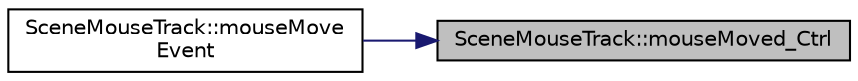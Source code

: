 digraph "SceneMouseTrack::mouseMoved_Ctrl"
{
 // LATEX_PDF_SIZE
  edge [fontname="Helvetica",fontsize="10",labelfontname="Helvetica",labelfontsize="10"];
  node [fontname="Helvetica",fontsize="10",shape=record];
  rankdir="RL";
  Node1 [label="SceneMouseTrack::mouseMoved_Ctrl",height=0.2,width=0.4,color="black", fillcolor="grey75", style="filled", fontcolor="black",tooltip=" "];
  Node1 -> Node2 [dir="back",color="midnightblue",fontsize="10",style="solid",fontname="Helvetica"];
  Node2 [label="SceneMouseTrack::mouseMove\lEvent",height=0.2,width=0.4,color="black", fillcolor="white", style="filled",URL="$class_scene_mouse_track.html#a3dafa631a897e12134a0d248b39f7855",tooltip=" "];
}
